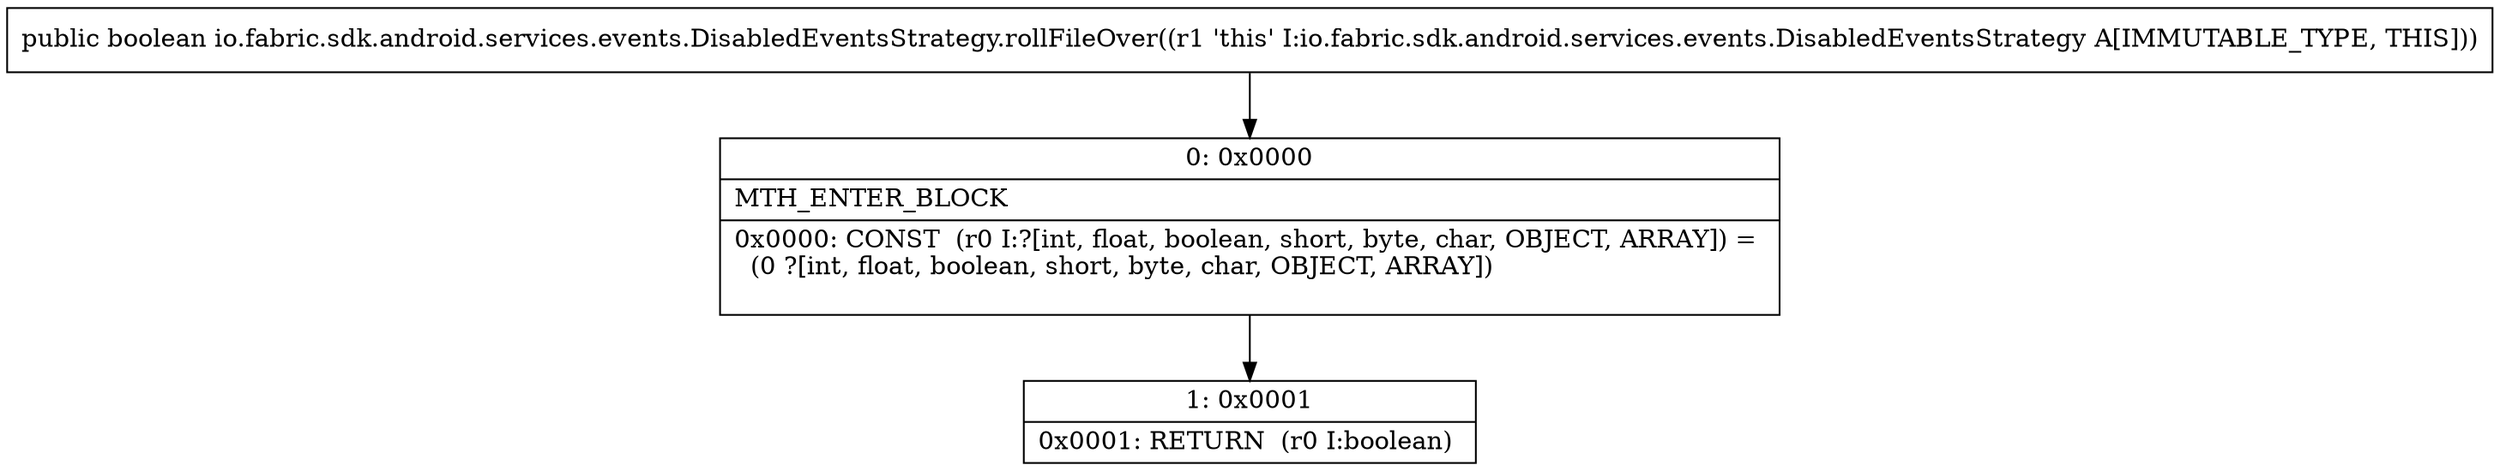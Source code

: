 digraph "CFG forio.fabric.sdk.android.services.events.DisabledEventsStrategy.rollFileOver()Z" {
Node_0 [shape=record,label="{0\:\ 0x0000|MTH_ENTER_BLOCK\l|0x0000: CONST  (r0 I:?[int, float, boolean, short, byte, char, OBJECT, ARRAY]) = \l  (0 ?[int, float, boolean, short, byte, char, OBJECT, ARRAY])\l \l}"];
Node_1 [shape=record,label="{1\:\ 0x0001|0x0001: RETURN  (r0 I:boolean) \l}"];
MethodNode[shape=record,label="{public boolean io.fabric.sdk.android.services.events.DisabledEventsStrategy.rollFileOver((r1 'this' I:io.fabric.sdk.android.services.events.DisabledEventsStrategy A[IMMUTABLE_TYPE, THIS])) }"];
MethodNode -> Node_0;
Node_0 -> Node_1;
}

